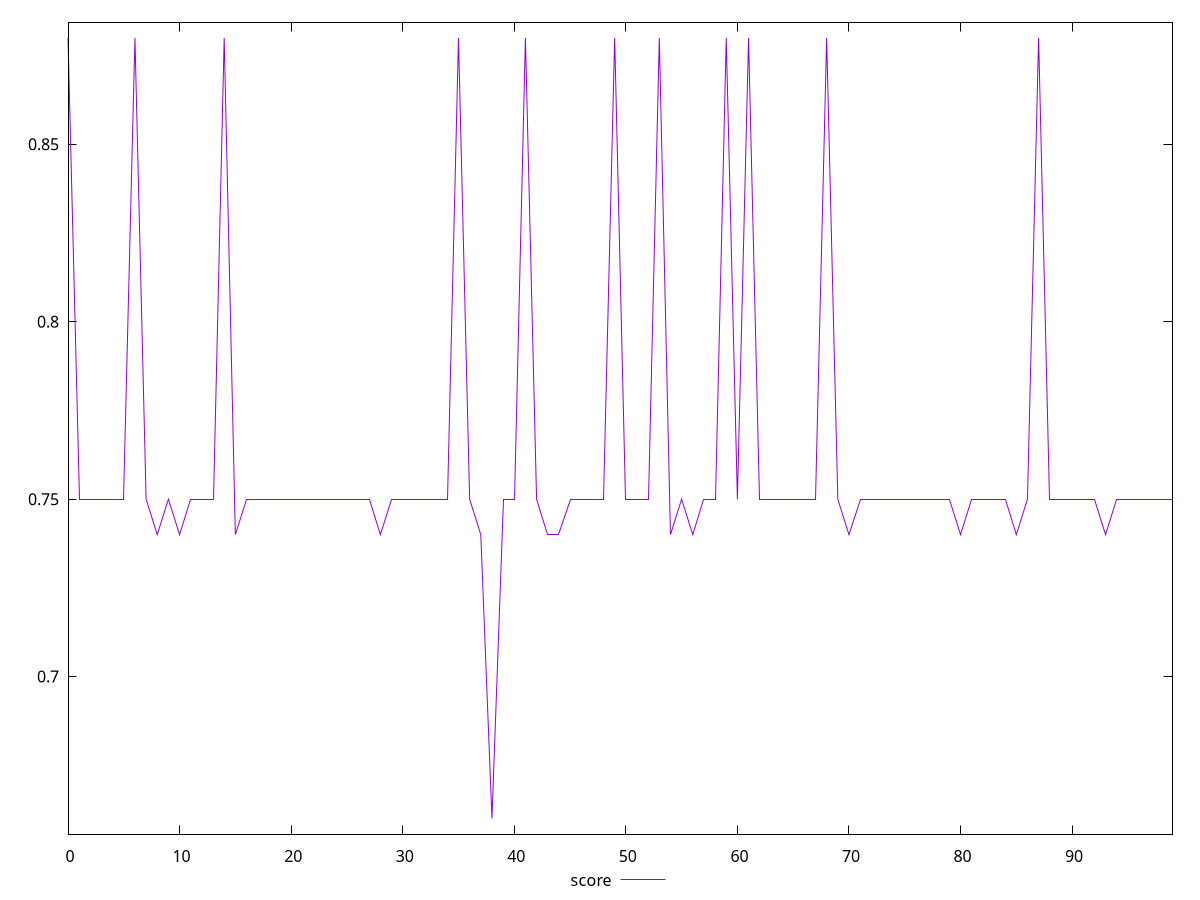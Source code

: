 reset

$score <<EOF
0 0.88
1 0.75
2 0.75
3 0.75
4 0.75
5 0.75
6 0.88
7 0.75
8 0.74
9 0.75
10 0.74
11 0.75
12 0.75
13 0.75
14 0.88
15 0.74
16 0.75
17 0.75
18 0.75
19 0.75
20 0.75
21 0.75
22 0.75
23 0.75
24 0.75
25 0.75
26 0.75
27 0.75
28 0.74
29 0.75
30 0.75
31 0.75
32 0.75
33 0.75
34 0.75
35 0.88
36 0.75
37 0.74
38 0.66
39 0.75
40 0.75
41 0.88
42 0.75
43 0.74
44 0.74
45 0.75
46 0.75
47 0.75
48 0.75
49 0.88
50 0.75
51 0.75
52 0.75
53 0.88
54 0.74
55 0.75
56 0.74
57 0.75
58 0.75
59 0.88
60 0.75
61 0.88
62 0.75
63 0.75
64 0.75
65 0.75
66 0.75
67 0.75
68 0.88
69 0.75
70 0.74
71 0.75
72 0.75
73 0.75
74 0.75
75 0.75
76 0.75
77 0.75
78 0.75
79 0.75
80 0.74
81 0.75
82 0.75
83 0.75
84 0.75
85 0.74
86 0.75
87 0.88
88 0.75
89 0.75
90 0.75
91 0.75
92 0.75
93 0.74
94 0.75
95 0.75
96 0.75
97 0.75
98 0.75
99 0.75
EOF

set key outside below
set xrange [0:99]
set yrange [0.6556000000000001:0.8844]
set trange [0.6556000000000001:0.8844]
set terminal svg size 640, 500 enhanced background rgb 'white'
set output "report_00026_2021-02-22T21:38:55.199Z/offscreen-images/samples/pages+cached+noadtech/score/values.svg"

plot $score title "score" with line

reset

